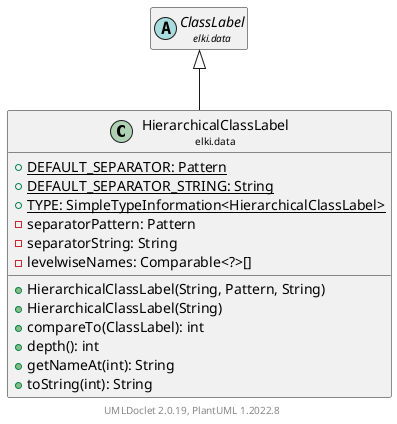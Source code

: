 @startuml
    remove .*\.(Instance|Par|Parameterizer|Factory)$
    set namespaceSeparator none
    hide empty fields
    hide empty methods

    class "<size:14>HierarchicalClassLabel\n<size:10>elki.data" as elki.data.HierarchicalClassLabel [[HierarchicalClassLabel.html]] {
        {static} +DEFAULT_SEPARATOR: Pattern
        {static} +DEFAULT_SEPARATOR_STRING: String
        {static} +TYPE: SimpleTypeInformation<HierarchicalClassLabel>
        -separatorPattern: Pattern
        -separatorString: String
        -levelwiseNames: Comparable<?>[]
        +HierarchicalClassLabel(String, Pattern, String)
        +HierarchicalClassLabel(String)
        +compareTo(ClassLabel): int
        +depth(): int
        +getNameAt(int): String
        +toString(int): String
    }

    abstract class "<size:14>ClassLabel\n<size:10>elki.data" as elki.data.ClassLabel [[ClassLabel.html]]
    class "<size:14>HierarchicalClassLabel.Factory\n<size:10>elki.data" as elki.data.HierarchicalClassLabel.Factory [[HierarchicalClassLabel.Factory.html]]

    elki.data.ClassLabel <|-- elki.data.HierarchicalClassLabel
    elki.data.HierarchicalClassLabel +-- elki.data.HierarchicalClassLabel.Factory

    center footer UMLDoclet 2.0.19, PlantUML 1.2022.8
@enduml
